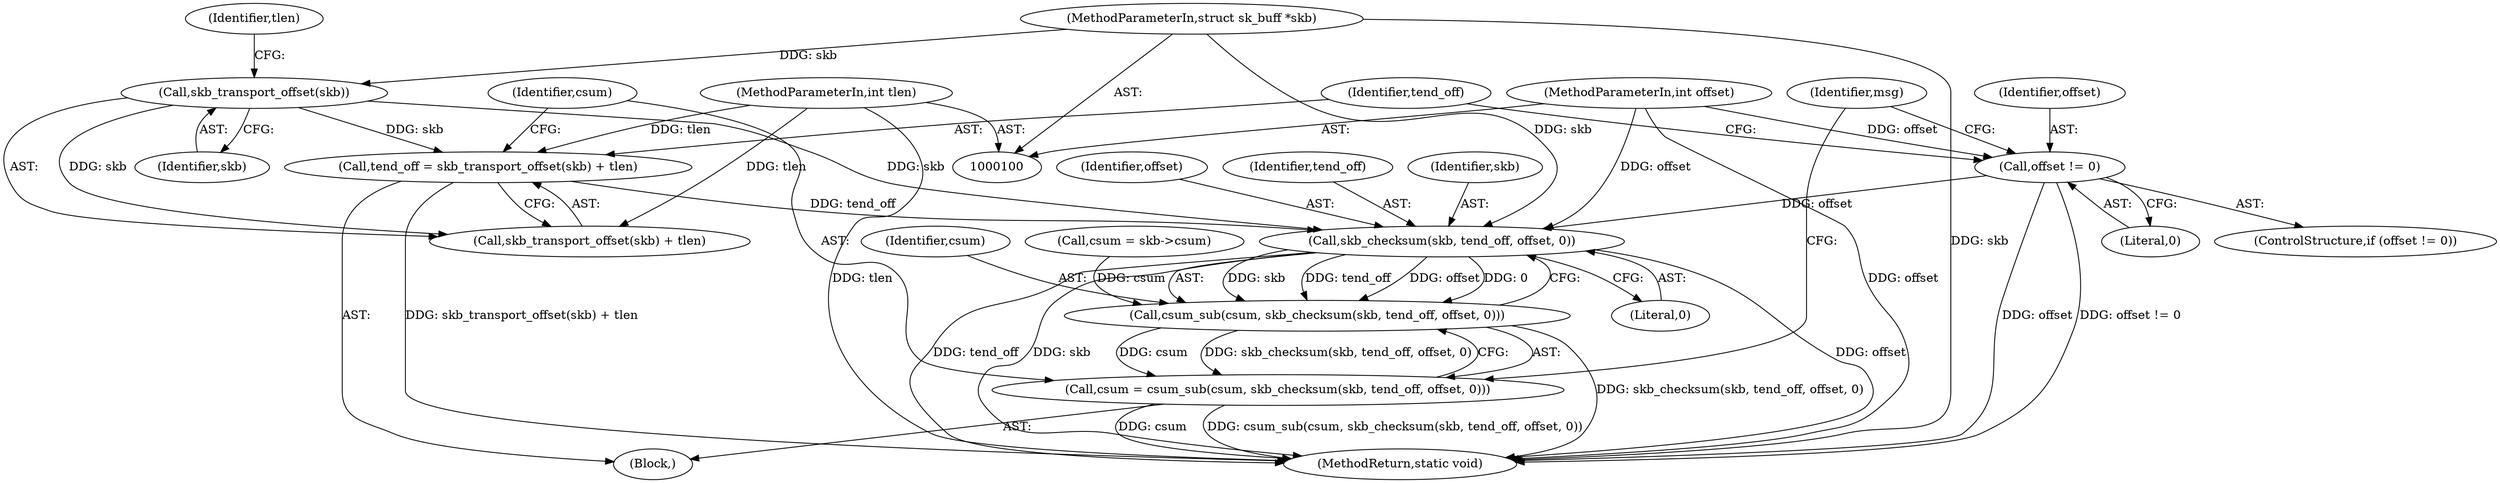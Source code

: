 digraph "0_linux_ca4ef4574f1ee5252e2cd365f8f5d5bafd048f32@pointer" {
"1000135" [label="(Call,skb_checksum(skb, tend_off, offset, 0))"];
"1000128" [label="(Call,skb_transport_offset(skb))"];
"1000102" [label="(MethodParameterIn,struct sk_buff *skb)"];
"1000125" [label="(Call,tend_off = skb_transport_offset(skb) + tlen)"];
"1000103" [label="(MethodParameterIn,int tlen)"];
"1000120" [label="(Call,offset != 0)"];
"1000104" [label="(MethodParameterIn,int offset)"];
"1000133" [label="(Call,csum_sub(csum, skb_checksum(skb, tend_off, offset, 0)))"];
"1000131" [label="(Call,csum = csum_sub(csum, skb_checksum(skb, tend_off, offset, 0)))"];
"1000126" [label="(Identifier,tend_off)"];
"1000122" [label="(Literal,0)"];
"1000123" [label="(Block,)"];
"1000138" [label="(Identifier,offset)"];
"1000141" [label="(Identifier,msg)"];
"1000130" [label="(Identifier,tlen)"];
"1000104" [label="(MethodParameterIn,int offset)"];
"1000102" [label="(MethodParameterIn,struct sk_buff *skb)"];
"1000134" [label="(Identifier,csum)"];
"1000135" [label="(Call,skb_checksum(skb, tend_off, offset, 0))"];
"1000137" [label="(Identifier,tend_off)"];
"1000125" [label="(Call,tend_off = skb_transport_offset(skb) + tlen)"];
"1000107" [label="(Call,csum = skb->csum)"];
"1000121" [label="(Identifier,offset)"];
"1000133" [label="(Call,csum_sub(csum, skb_checksum(skb, tend_off, offset, 0)))"];
"1000120" [label="(Call,offset != 0)"];
"1000103" [label="(MethodParameterIn,int tlen)"];
"1000136" [label="(Identifier,skb)"];
"1000148" [label="(MethodReturn,static void)"];
"1000139" [label="(Literal,0)"];
"1000129" [label="(Identifier,skb)"];
"1000119" [label="(ControlStructure,if (offset != 0))"];
"1000127" [label="(Call,skb_transport_offset(skb) + tlen)"];
"1000132" [label="(Identifier,csum)"];
"1000128" [label="(Call,skb_transport_offset(skb))"];
"1000131" [label="(Call,csum = csum_sub(csum, skb_checksum(skb, tend_off, offset, 0)))"];
"1000135" -> "1000133"  [label="AST: "];
"1000135" -> "1000139"  [label="CFG: "];
"1000136" -> "1000135"  [label="AST: "];
"1000137" -> "1000135"  [label="AST: "];
"1000138" -> "1000135"  [label="AST: "];
"1000139" -> "1000135"  [label="AST: "];
"1000133" -> "1000135"  [label="CFG: "];
"1000135" -> "1000148"  [label="DDG: skb"];
"1000135" -> "1000148"  [label="DDG: offset"];
"1000135" -> "1000148"  [label="DDG: tend_off"];
"1000135" -> "1000133"  [label="DDG: skb"];
"1000135" -> "1000133"  [label="DDG: tend_off"];
"1000135" -> "1000133"  [label="DDG: offset"];
"1000135" -> "1000133"  [label="DDG: 0"];
"1000128" -> "1000135"  [label="DDG: skb"];
"1000102" -> "1000135"  [label="DDG: skb"];
"1000125" -> "1000135"  [label="DDG: tend_off"];
"1000120" -> "1000135"  [label="DDG: offset"];
"1000104" -> "1000135"  [label="DDG: offset"];
"1000128" -> "1000127"  [label="AST: "];
"1000128" -> "1000129"  [label="CFG: "];
"1000129" -> "1000128"  [label="AST: "];
"1000130" -> "1000128"  [label="CFG: "];
"1000128" -> "1000125"  [label="DDG: skb"];
"1000128" -> "1000127"  [label="DDG: skb"];
"1000102" -> "1000128"  [label="DDG: skb"];
"1000102" -> "1000100"  [label="AST: "];
"1000102" -> "1000148"  [label="DDG: skb"];
"1000125" -> "1000123"  [label="AST: "];
"1000125" -> "1000127"  [label="CFG: "];
"1000126" -> "1000125"  [label="AST: "];
"1000127" -> "1000125"  [label="AST: "];
"1000132" -> "1000125"  [label="CFG: "];
"1000125" -> "1000148"  [label="DDG: skb_transport_offset(skb) + tlen"];
"1000103" -> "1000125"  [label="DDG: tlen"];
"1000103" -> "1000100"  [label="AST: "];
"1000103" -> "1000148"  [label="DDG: tlen"];
"1000103" -> "1000127"  [label="DDG: tlen"];
"1000120" -> "1000119"  [label="AST: "];
"1000120" -> "1000122"  [label="CFG: "];
"1000121" -> "1000120"  [label="AST: "];
"1000122" -> "1000120"  [label="AST: "];
"1000126" -> "1000120"  [label="CFG: "];
"1000141" -> "1000120"  [label="CFG: "];
"1000120" -> "1000148"  [label="DDG: offset"];
"1000120" -> "1000148"  [label="DDG: offset != 0"];
"1000104" -> "1000120"  [label="DDG: offset"];
"1000104" -> "1000100"  [label="AST: "];
"1000104" -> "1000148"  [label="DDG: offset"];
"1000133" -> "1000131"  [label="AST: "];
"1000134" -> "1000133"  [label="AST: "];
"1000131" -> "1000133"  [label="CFG: "];
"1000133" -> "1000148"  [label="DDG: skb_checksum(skb, tend_off, offset, 0)"];
"1000133" -> "1000131"  [label="DDG: csum"];
"1000133" -> "1000131"  [label="DDG: skb_checksum(skb, tend_off, offset, 0)"];
"1000107" -> "1000133"  [label="DDG: csum"];
"1000131" -> "1000123"  [label="AST: "];
"1000132" -> "1000131"  [label="AST: "];
"1000141" -> "1000131"  [label="CFG: "];
"1000131" -> "1000148"  [label="DDG: csum"];
"1000131" -> "1000148"  [label="DDG: csum_sub(csum, skb_checksum(skb, tend_off, offset, 0))"];
}
